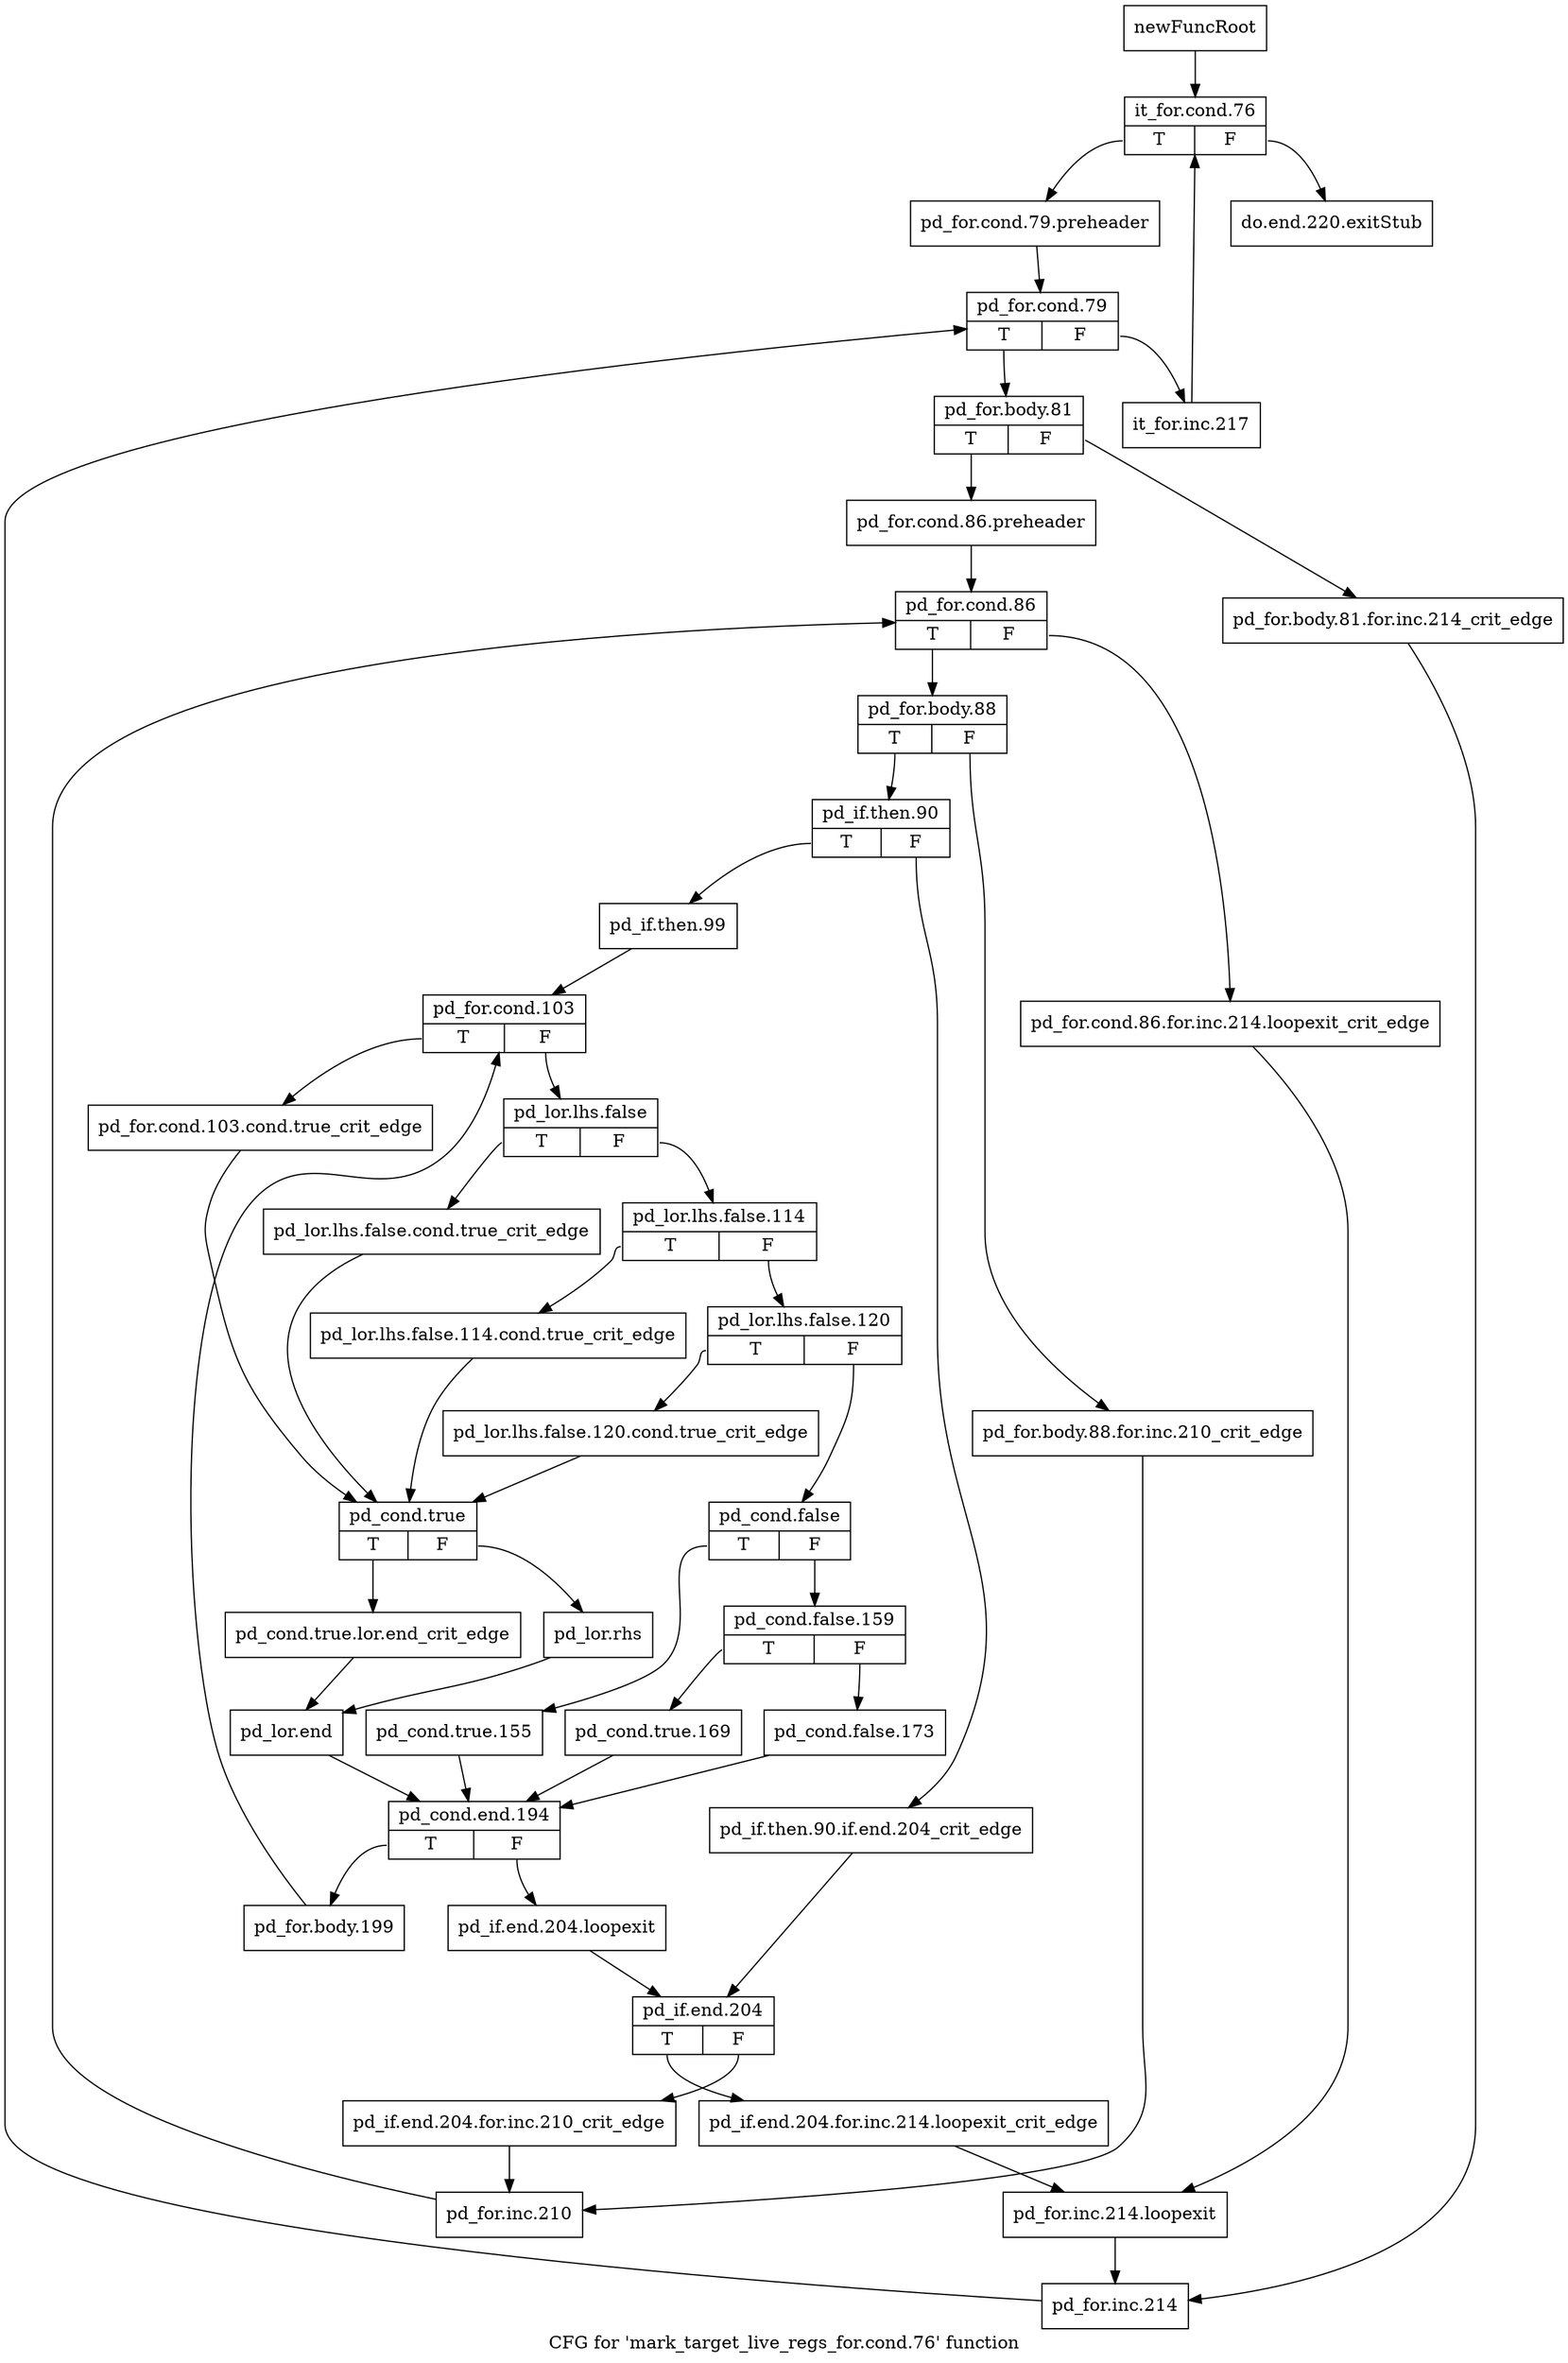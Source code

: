 digraph "CFG for 'mark_target_live_regs_for.cond.76' function" {
	label="CFG for 'mark_target_live_regs_for.cond.76' function";

	Node0xc042ac0 [shape=record,label="{newFuncRoot}"];
	Node0xc042ac0 -> Node0xc042b60;
	Node0xc042b10 [shape=record,label="{do.end.220.exitStub}"];
	Node0xc042b60 [shape=record,label="{it_for.cond.76|{<s0>T|<s1>F}}"];
	Node0xc042b60:s0 -> Node0xc042bb0;
	Node0xc042b60:s1 -> Node0xc042b10;
	Node0xc042bb0 [shape=record,label="{pd_for.cond.79.preheader}"];
	Node0xc042bb0 -> Node0xc0568f0;
	Node0xc0568f0 [shape=record,label="{pd_for.cond.79|{<s0>T|<s1>F}}"];
	Node0xc0568f0:s0 -> Node0xc056990;
	Node0xc0568f0:s1 -> Node0xc056940;
	Node0xc056940 [shape=record,label="{it_for.inc.217}"];
	Node0xc056940 -> Node0xc042b60;
	Node0xc056990 [shape=record,label="{pd_for.body.81|{<s0>T|<s1>F}}"];
	Node0xc056990:s0 -> Node0xc056a30;
	Node0xc056990:s1 -> Node0xc0569e0;
	Node0xc0569e0 [shape=record,label="{pd_for.body.81.for.inc.214_crit_edge}"];
	Node0xc0569e0 -> Node0xc057430;
	Node0xc056a30 [shape=record,label="{pd_for.cond.86.preheader}"];
	Node0xc056a30 -> Node0xc056a80;
	Node0xc056a80 [shape=record,label="{pd_for.cond.86|{<s0>T|<s1>F}}"];
	Node0xc056a80:s0 -> Node0xc056b20;
	Node0xc056a80:s1 -> Node0xc056ad0;
	Node0xc056ad0 [shape=record,label="{pd_for.cond.86.for.inc.214.loopexit_crit_edge}"];
	Node0xc056ad0 -> Node0xc0573e0;
	Node0xc056b20 [shape=record,label="{pd_for.body.88|{<s0>T|<s1>F}}"];
	Node0xc056b20:s0 -> Node0xc056bc0;
	Node0xc056b20:s1 -> Node0xc056b70;
	Node0xc056b70 [shape=record,label="{pd_for.body.88.for.inc.210_crit_edge}"];
	Node0xc056b70 -> Node0xc057340;
	Node0xc056bc0 [shape=record,label="{pd_if.then.90|{<s0>T|<s1>F}}"];
	Node0xc056bc0:s0 -> Node0xc056c60;
	Node0xc056bc0:s1 -> Node0xc056c10;
	Node0xc056c10 [shape=record,label="{pd_if.then.90.if.end.204_crit_edge}"];
	Node0xc056c10 -> Node0xc0572a0;
	Node0xc056c60 [shape=record,label="{pd_if.then.99}"];
	Node0xc056c60 -> Node0xc056cb0;
	Node0xc056cb0 [shape=record,label="{pd_for.cond.103|{<s0>T|<s1>F}}"];
	Node0xc056cb0:s0 -> Node0xc057070;
	Node0xc056cb0:s1 -> Node0xc056d00;
	Node0xc056d00 [shape=record,label="{pd_lor.lhs.false|{<s0>T|<s1>F}}"];
	Node0xc056d00:s0 -> Node0xc057020;
	Node0xc056d00:s1 -> Node0xc056d50;
	Node0xc056d50 [shape=record,label="{pd_lor.lhs.false.114|{<s0>T|<s1>F}}"];
	Node0xc056d50:s0 -> Node0xc056fd0;
	Node0xc056d50:s1 -> Node0xc056da0;
	Node0xc056da0 [shape=record,label="{pd_lor.lhs.false.120|{<s0>T|<s1>F}}"];
	Node0xc056da0:s0 -> Node0xc056f80;
	Node0xc056da0:s1 -> Node0xc056df0;
	Node0xc056df0 [shape=record,label="{pd_cond.false|{<s0>T|<s1>F}}"];
	Node0xc056df0:s0 -> Node0xc056f30;
	Node0xc056df0:s1 -> Node0xc056e40;
	Node0xc056e40 [shape=record,label="{pd_cond.false.159|{<s0>T|<s1>F}}"];
	Node0xc056e40:s0 -> Node0xc056ee0;
	Node0xc056e40:s1 -> Node0xc056e90;
	Node0xc056e90 [shape=record,label="{pd_cond.false.173}"];
	Node0xc056e90 -> Node0xc057200;
	Node0xc056ee0 [shape=record,label="{pd_cond.true.169}"];
	Node0xc056ee0 -> Node0xc057200;
	Node0xc056f30 [shape=record,label="{pd_cond.true.155}"];
	Node0xc056f30 -> Node0xc057200;
	Node0xc056f80 [shape=record,label="{pd_lor.lhs.false.120.cond.true_crit_edge}"];
	Node0xc056f80 -> Node0xc0570c0;
	Node0xc056fd0 [shape=record,label="{pd_lor.lhs.false.114.cond.true_crit_edge}"];
	Node0xc056fd0 -> Node0xc0570c0;
	Node0xc057020 [shape=record,label="{pd_lor.lhs.false.cond.true_crit_edge}"];
	Node0xc057020 -> Node0xc0570c0;
	Node0xc057070 [shape=record,label="{pd_for.cond.103.cond.true_crit_edge}"];
	Node0xc057070 -> Node0xc0570c0;
	Node0xc0570c0 [shape=record,label="{pd_cond.true|{<s0>T|<s1>F}}"];
	Node0xc0570c0:s0 -> Node0xc057160;
	Node0xc0570c0:s1 -> Node0xc057110;
	Node0xc057110 [shape=record,label="{pd_lor.rhs}"];
	Node0xc057110 -> Node0xc0571b0;
	Node0xc057160 [shape=record,label="{pd_cond.true.lor.end_crit_edge}"];
	Node0xc057160 -> Node0xc0571b0;
	Node0xc0571b0 [shape=record,label="{pd_lor.end}"];
	Node0xc0571b0 -> Node0xc057200;
	Node0xc057200 [shape=record,label="{pd_cond.end.194|{<s0>T|<s1>F}}"];
	Node0xc057200:s0 -> Node0xc057480;
	Node0xc057200:s1 -> Node0xc057250;
	Node0xc057250 [shape=record,label="{pd_if.end.204.loopexit}"];
	Node0xc057250 -> Node0xc0572a0;
	Node0xc0572a0 [shape=record,label="{pd_if.end.204|{<s0>T|<s1>F}}"];
	Node0xc0572a0:s0 -> Node0xc057390;
	Node0xc0572a0:s1 -> Node0xc0572f0;
	Node0xc0572f0 [shape=record,label="{pd_if.end.204.for.inc.210_crit_edge}"];
	Node0xc0572f0 -> Node0xc057340;
	Node0xc057340 [shape=record,label="{pd_for.inc.210}"];
	Node0xc057340 -> Node0xc056a80;
	Node0xc057390 [shape=record,label="{pd_if.end.204.for.inc.214.loopexit_crit_edge}"];
	Node0xc057390 -> Node0xc0573e0;
	Node0xc0573e0 [shape=record,label="{pd_for.inc.214.loopexit}"];
	Node0xc0573e0 -> Node0xc057430;
	Node0xc057430 [shape=record,label="{pd_for.inc.214}"];
	Node0xc057430 -> Node0xc0568f0;
	Node0xc057480 [shape=record,label="{pd_for.body.199}"];
	Node0xc057480 -> Node0xc056cb0;
}
